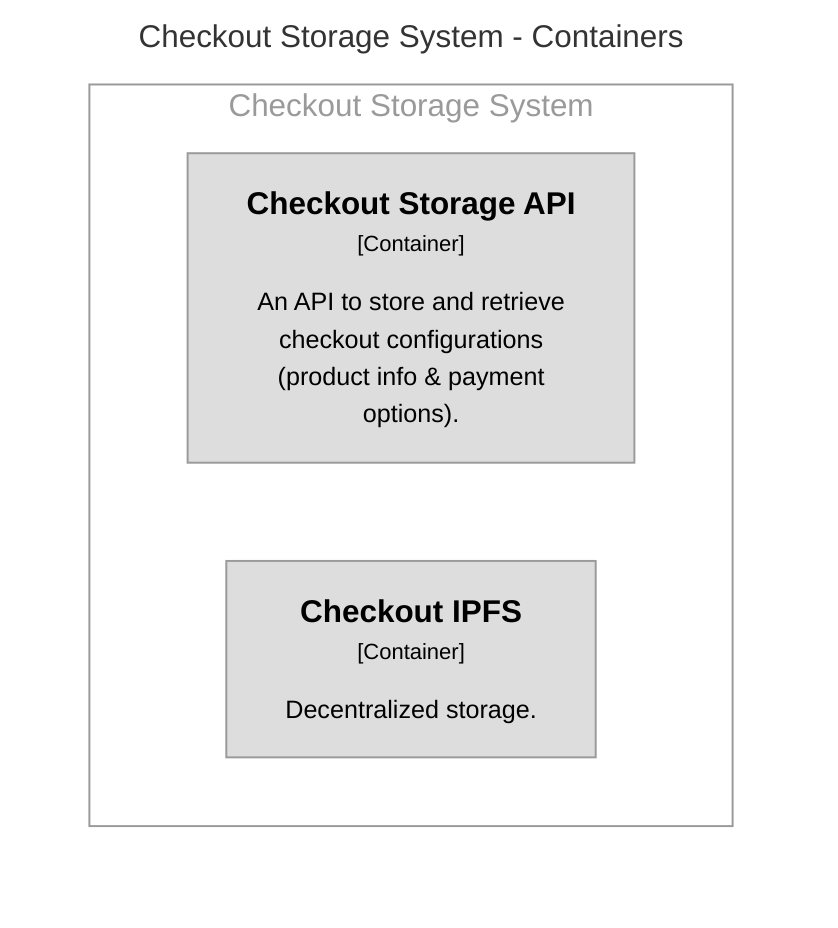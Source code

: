 graph TB
  linkStyle default fill:#ffffff

  subgraph diagram [Checkout Storage System - Containers]
    style diagram fill:#ffffff,stroke:#ffffff

    subgraph 24 [Checkout Storage System]
      style 24 fill:#ffffff,stroke:#9a9a9a,color:#9a9a9a

      25["<div style='font-weight: bold'>Checkout Storage API</div><div style='font-size: 70%; margin-top: 0px'>[Container]</div><div style='font-size: 80%; margin-top:10px'>An API to store and retrieve<br />checkout configurations<br />(product info & payment<br />options).</div>"]
      style 25 fill:#dddddd,stroke:#9a9a9a,color:#000000
      26["<div style='font-weight: bold'>Checkout IPFS</div><div style='font-size: 70%; margin-top: 0px'>[Container]</div><div style='font-size: 80%; margin-top:10px'>Decentralized storage.</div>"]
      style 26 fill:#dddddd,stroke:#9a9a9a,color:#000000
    end

  end